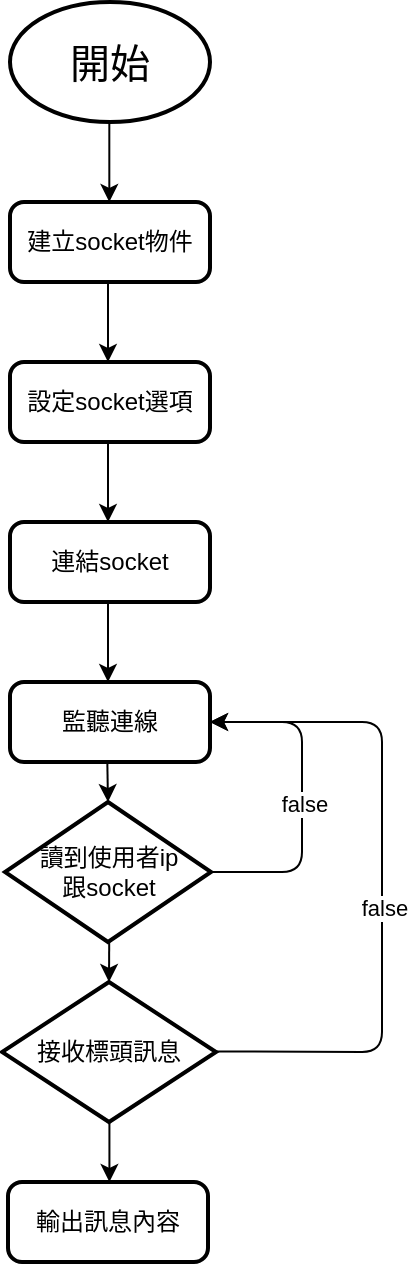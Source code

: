 <mxfile version="13.9.9" type="github">
  <diagram id="UrZ08FVanL4_au6pZHZu" name="Page-1">
    <mxGraphModel dx="1120" dy="787" grid="1" gridSize="10" guides="1" tooltips="1" connect="1" arrows="1" fold="1" page="1" pageScale="1" pageWidth="827" pageHeight="1169" math="0" shadow="0">
      <root>
        <mxCell id="0" />
        <mxCell id="1" parent="0" />
        <mxCell id="Kh6O_c8l6-f3bxBN6k8Q-2" value="&lt;span style=&quot;font-size: 20px&quot;&gt;開始&lt;/span&gt;" style="strokeWidth=2;html=1;shape=mxgraph.flowchart.start_1;whiteSpace=wrap;" vertex="1" parent="1">
          <mxGeometry x="364" y="40" width="100" height="60" as="geometry" />
        </mxCell>
        <mxCell id="Kh6O_c8l6-f3bxBN6k8Q-3" value="建立socket物件" style="rounded=1;whiteSpace=wrap;html=1;absoluteArcSize=1;arcSize=14;strokeWidth=2;" vertex="1" parent="1">
          <mxGeometry x="364" y="140" width="100" height="40" as="geometry" />
        </mxCell>
        <mxCell id="Kh6O_c8l6-f3bxBN6k8Q-4" value="" style="endArrow=classic;html=1;" edge="1" parent="1">
          <mxGeometry width="50" height="50" relative="1" as="geometry">
            <mxPoint x="413.66" y="100" as="sourcePoint" />
            <mxPoint x="413.66" y="140" as="targetPoint" />
            <Array as="points" />
          </mxGeometry>
        </mxCell>
        <mxCell id="Kh6O_c8l6-f3bxBN6k8Q-6" value="設定socket選項" style="rounded=1;whiteSpace=wrap;html=1;absoluteArcSize=1;arcSize=14;strokeWidth=2;" vertex="1" parent="1">
          <mxGeometry x="364" y="220" width="100" height="40" as="geometry" />
        </mxCell>
        <mxCell id="Kh6O_c8l6-f3bxBN6k8Q-7" value="" style="endArrow=classic;html=1;" edge="1" parent="1">
          <mxGeometry width="50" height="50" relative="1" as="geometry">
            <mxPoint x="413.0" y="180" as="sourcePoint" />
            <mxPoint x="413.0" y="220" as="targetPoint" />
            <Array as="points" />
          </mxGeometry>
        </mxCell>
        <mxCell id="Kh6O_c8l6-f3bxBN6k8Q-9" value="連結socket" style="rounded=1;whiteSpace=wrap;html=1;absoluteArcSize=1;arcSize=14;strokeWidth=2;" vertex="1" parent="1">
          <mxGeometry x="364" y="300" width="100" height="40" as="geometry" />
        </mxCell>
        <mxCell id="Kh6O_c8l6-f3bxBN6k8Q-10" value="監聽連線" style="rounded=1;whiteSpace=wrap;html=1;absoluteArcSize=1;arcSize=14;strokeWidth=2;" vertex="1" parent="1">
          <mxGeometry x="364" y="380" width="100" height="40" as="geometry" />
        </mxCell>
        <mxCell id="Kh6O_c8l6-f3bxBN6k8Q-11" value="" style="endArrow=classic;html=1;" edge="1" parent="1">
          <mxGeometry width="50" height="50" relative="1" as="geometry">
            <mxPoint x="413" y="340" as="sourcePoint" />
            <mxPoint x="413" y="380" as="targetPoint" />
            <Array as="points" />
          </mxGeometry>
        </mxCell>
        <mxCell id="Kh6O_c8l6-f3bxBN6k8Q-12" value="" style="endArrow=classic;html=1;" edge="1" parent="1">
          <mxGeometry width="50" height="50" relative="1" as="geometry">
            <mxPoint x="413.0" y="260" as="sourcePoint" />
            <mxPoint x="413.0" y="300" as="targetPoint" />
            <Array as="points" />
          </mxGeometry>
        </mxCell>
        <mxCell id="Kh6O_c8l6-f3bxBN6k8Q-17" value="" style="endArrow=classic;html=1;entryX=0.5;entryY=0;entryDx=0;entryDy=0;entryPerimeter=0;" edge="1" parent="1" target="Kh6O_c8l6-f3bxBN6k8Q-27">
          <mxGeometry width="50" height="50" relative="1" as="geometry">
            <mxPoint x="412.66" y="420" as="sourcePoint" />
            <mxPoint x="412.66" y="460" as="targetPoint" />
            <Array as="points" />
          </mxGeometry>
        </mxCell>
        <mxCell id="Kh6O_c8l6-f3bxBN6k8Q-18" value="" style="endArrow=classic;html=1;entryX=1;entryY=0.5;entryDx=0;entryDy=0;exitX=1;exitY=0.5;exitDx=0;exitDy=0;exitPerimeter=0;" edge="1" parent="1" source="Kh6O_c8l6-f3bxBN6k8Q-27" target="Kh6O_c8l6-f3bxBN6k8Q-10">
          <mxGeometry width="50" height="50" relative="1" as="geometry">
            <mxPoint x="464" y="480" as="sourcePoint" />
            <mxPoint x="520" y="479.58" as="targetPoint" />
            <Array as="points">
              <mxPoint x="510" y="475" />
              <mxPoint x="510" y="400" />
            </Array>
          </mxGeometry>
        </mxCell>
        <mxCell id="Kh6O_c8l6-f3bxBN6k8Q-19" value="false" style="edgeLabel;html=1;align=center;verticalAlign=middle;resizable=0;points=[];" vertex="1" connectable="0" parent="Kh6O_c8l6-f3bxBN6k8Q-18">
          <mxGeometry x="-0.059" y="-1" relative="1" as="geometry">
            <mxPoint x="-0.67" y="-1.0" as="offset" />
          </mxGeometry>
        </mxCell>
        <mxCell id="Kh6O_c8l6-f3bxBN6k8Q-20" value="輸出訊息內容" style="rounded=1;whiteSpace=wrap;html=1;absoluteArcSize=1;arcSize=14;strokeWidth=2;" vertex="1" parent="1">
          <mxGeometry x="363" y="630" width="100" height="40" as="geometry" />
        </mxCell>
        <mxCell id="Kh6O_c8l6-f3bxBN6k8Q-23" value="" style="endArrow=classic;html=1;" edge="1" parent="1">
          <mxGeometry width="50" height="50" relative="1" as="geometry">
            <mxPoint x="464" y="564.71" as="sourcePoint" />
            <mxPoint x="464" y="400" as="targetPoint" />
            <Array as="points">
              <mxPoint x="550" y="565" />
              <mxPoint x="550" y="400" />
            </Array>
          </mxGeometry>
        </mxCell>
        <mxCell id="Kh6O_c8l6-f3bxBN6k8Q-24" value="false" style="edgeLabel;html=1;align=center;verticalAlign=middle;resizable=0;points=[];" vertex="1" connectable="0" parent="Kh6O_c8l6-f3bxBN6k8Q-23">
          <mxGeometry x="-0.059" y="-1" relative="1" as="geometry">
            <mxPoint as="offset" />
          </mxGeometry>
        </mxCell>
        <mxCell id="Kh6O_c8l6-f3bxBN6k8Q-25" value="" style="endArrow=classic;html=1;exitX=0.5;exitY=1;exitDx=0;exitDy=0;" edge="1" parent="1">
          <mxGeometry width="50" height="50" relative="1" as="geometry">
            <mxPoint x="413.71" y="585" as="sourcePoint" />
            <mxPoint x="413.71" y="630" as="targetPoint" />
            <Array as="points" />
          </mxGeometry>
        </mxCell>
        <mxCell id="Kh6O_c8l6-f3bxBN6k8Q-26" value="" style="endArrow=classic;html=1;exitX=0.5;exitY=1;exitDx=0;exitDy=0;entryX=0.5;entryY=0;entryDx=0;entryDy=0;entryPerimeter=0;" edge="1" parent="1" target="Kh6O_c8l6-f3bxBN6k8Q-28">
          <mxGeometry width="50" height="50" relative="1" as="geometry">
            <mxPoint x="413.66" y="499.5" as="sourcePoint" />
            <mxPoint x="413.66" y="544.5" as="targetPoint" />
            <Array as="points" />
          </mxGeometry>
        </mxCell>
        <mxCell id="Kh6O_c8l6-f3bxBN6k8Q-27" value="&lt;span&gt;讀到使用者ip&lt;/span&gt;&lt;br&gt;&lt;span&gt;跟socket&lt;/span&gt;" style="strokeWidth=2;html=1;shape=mxgraph.flowchart.decision;whiteSpace=wrap;" vertex="1" parent="1">
          <mxGeometry x="361.5" y="440" width="103" height="70" as="geometry" />
        </mxCell>
        <mxCell id="Kh6O_c8l6-f3bxBN6k8Q-28" value="&lt;span&gt;接收標頭訊息&lt;/span&gt;" style="strokeWidth=2;html=1;shape=mxgraph.flowchart.decision;whiteSpace=wrap;" vertex="1" parent="1">
          <mxGeometry x="360" y="530" width="107" height="70" as="geometry" />
        </mxCell>
      </root>
    </mxGraphModel>
  </diagram>
</mxfile>
